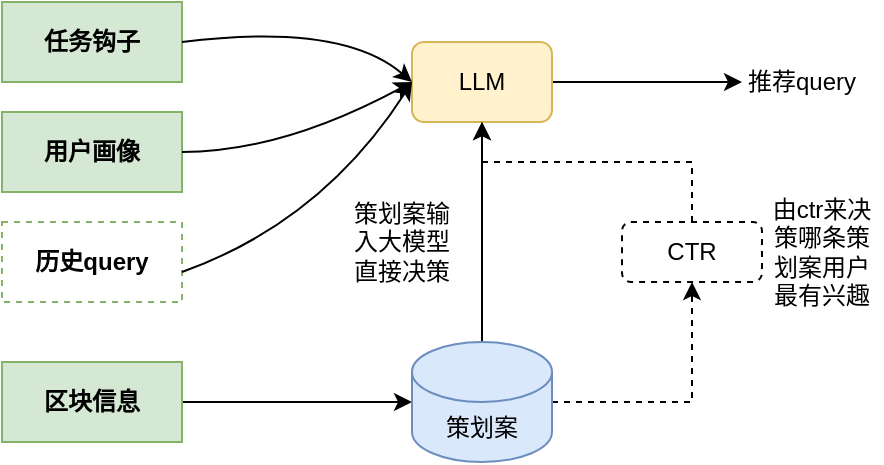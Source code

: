 <mxfile version="24.2.8" type="github">
  <diagram name="第 1 页" id="tGUv09bCLx-7_FzfIEUT">
    <mxGraphModel dx="1242" dy="320" grid="1" gridSize="10" guides="1" tooltips="1" connect="1" arrows="1" fold="1" page="1" pageScale="1" pageWidth="1200" pageHeight="500" math="0" shadow="0">
      <root>
        <mxCell id="0" />
        <mxCell id="1" parent="0" />
        <mxCell id="SOLXoh9_7cMC0UNNO5Gq-1" value="&lt;div&gt;&lt;b&gt;任务钩子&lt;/b&gt;&lt;/div&gt;" style="rounded=0;whiteSpace=wrap;html=1;fillColor=#d5e8d4;strokeColor=#82b366;" parent="1" vertex="1">
          <mxGeometry x="110" y="600" width="90" height="40" as="geometry" />
        </mxCell>
        <mxCell id="SOLXoh9_7cMC0UNNO5Gq-2" value="&lt;div&gt;&lt;b&gt;用户画像&lt;/b&gt;&lt;/div&gt;" style="rounded=0;whiteSpace=wrap;html=1;fillColor=#d5e8d4;strokeColor=#82b366;" parent="1" vertex="1">
          <mxGeometry x="110" y="655" width="90" height="40" as="geometry" />
        </mxCell>
        <mxCell id="SOLXoh9_7cMC0UNNO5Gq-6" value="" style="edgeStyle=orthogonalEdgeStyle;rounded=0;orthogonalLoop=1;jettySize=auto;html=1;" parent="1" source="SOLXoh9_7cMC0UNNO5Gq-3" target="SOLXoh9_7cMC0UNNO5Gq-5" edge="1">
          <mxGeometry relative="1" as="geometry" />
        </mxCell>
        <mxCell id="SOLXoh9_7cMC0UNNO5Gq-3" value="&lt;div&gt;&lt;b&gt;区块信息&lt;/b&gt;&lt;/div&gt;" style="rounded=0;whiteSpace=wrap;html=1;fillColor=#d5e8d4;strokeColor=#82b366;" parent="1" vertex="1">
          <mxGeometry x="110" y="780" width="90" height="40" as="geometry" />
        </mxCell>
        <mxCell id="SOLXoh9_7cMC0UNNO5Gq-9" value="" style="edgeStyle=orthogonalEdgeStyle;rounded=0;orthogonalLoop=1;jettySize=auto;html=1;" parent="1" source="SOLXoh9_7cMC0UNNO5Gq-4" target="SOLXoh9_7cMC0UNNO5Gq-8" edge="1">
          <mxGeometry relative="1" as="geometry" />
        </mxCell>
        <mxCell id="SOLXoh9_7cMC0UNNO5Gq-4" value="LLM" style="rounded=1;whiteSpace=wrap;html=1;fillColor=#fff2cc;strokeColor=#d6b656;" parent="1" vertex="1">
          <mxGeometry x="315" y="620" width="70" height="40" as="geometry" />
        </mxCell>
        <mxCell id="SOLXoh9_7cMC0UNNO5Gq-7" value="" style="edgeStyle=orthogonalEdgeStyle;rounded=0;orthogonalLoop=1;jettySize=auto;html=1;" parent="1" source="SOLXoh9_7cMC0UNNO5Gq-5" target="SOLXoh9_7cMC0UNNO5Gq-4" edge="1">
          <mxGeometry relative="1" as="geometry" />
        </mxCell>
        <mxCell id="SOLXoh9_7cMC0UNNO5Gq-11" style="edgeStyle=orthogonalEdgeStyle;rounded=0;orthogonalLoop=1;jettySize=auto;html=1;entryX=0.5;entryY=1;entryDx=0;entryDy=0;dashed=1;" parent="1" source="SOLXoh9_7cMC0UNNO5Gq-5" target="SOLXoh9_7cMC0UNNO5Gq-10" edge="1">
          <mxGeometry relative="1" as="geometry" />
        </mxCell>
        <mxCell id="SOLXoh9_7cMC0UNNO5Gq-5" value="策划案" style="shape=cylinder3;whiteSpace=wrap;html=1;boundedLbl=1;backgroundOutline=1;size=15;fillColor=#dae8fc;strokeColor=#6c8ebf;" parent="1" vertex="1">
          <mxGeometry x="315" y="770" width="70" height="60" as="geometry" />
        </mxCell>
        <mxCell id="SOLXoh9_7cMC0UNNO5Gq-8" value="推荐query" style="text;html=1;align=center;verticalAlign=middle;whiteSpace=wrap;rounded=0;" parent="1" vertex="1">
          <mxGeometry x="480" y="625" width="60" height="30" as="geometry" />
        </mxCell>
        <mxCell id="SOLXoh9_7cMC0UNNO5Gq-12" style="edgeStyle=orthogonalEdgeStyle;rounded=0;orthogonalLoop=1;jettySize=auto;html=1;exitX=0.5;exitY=0;exitDx=0;exitDy=0;entryX=0.5;entryY=1;entryDx=0;entryDy=0;dashed=1;" parent="1" source="SOLXoh9_7cMC0UNNO5Gq-10" target="SOLXoh9_7cMC0UNNO5Gq-4" edge="1">
          <mxGeometry relative="1" as="geometry">
            <Array as="points">
              <mxPoint x="455" y="680" />
              <mxPoint x="350" y="680" />
            </Array>
          </mxGeometry>
        </mxCell>
        <mxCell id="SOLXoh9_7cMC0UNNO5Gq-10" value="CTR" style="rounded=1;whiteSpace=wrap;html=1;dashed=1;" parent="1" vertex="1">
          <mxGeometry x="420" y="710" width="70" height="30" as="geometry" />
        </mxCell>
        <mxCell id="SOLXoh9_7cMC0UNNO5Gq-13" value="策划案输入大模型直接决策" style="text;html=1;align=center;verticalAlign=middle;whiteSpace=wrap;rounded=0;" parent="1" vertex="1">
          <mxGeometry x="280" y="690" width="60" height="60" as="geometry" />
        </mxCell>
        <mxCell id="SOLXoh9_7cMC0UNNO5Gq-14" value="" style="curved=1;endArrow=classic;html=1;rounded=0;exitX=1;exitY=0.5;exitDx=0;exitDy=0;entryX=0;entryY=0.5;entryDx=0;entryDy=0;" parent="1" source="SOLXoh9_7cMC0UNNO5Gq-1" target="SOLXoh9_7cMC0UNNO5Gq-4" edge="1">
          <mxGeometry width="50" height="50" relative="1" as="geometry">
            <mxPoint x="570" y="560" as="sourcePoint" />
            <mxPoint x="620" y="510" as="targetPoint" />
            <Array as="points">
              <mxPoint x="280" y="610" />
            </Array>
          </mxGeometry>
        </mxCell>
        <mxCell id="SOLXoh9_7cMC0UNNO5Gq-15" value="" style="curved=1;endArrow=classic;html=1;rounded=0;entryX=0;entryY=0.5;entryDx=0;entryDy=0;" parent="1" target="SOLXoh9_7cMC0UNNO5Gq-4" edge="1">
          <mxGeometry width="50" height="50" relative="1" as="geometry">
            <mxPoint x="200" y="675" as="sourcePoint" />
            <mxPoint x="250" y="625" as="targetPoint" />
            <Array as="points">
              <mxPoint x="250" y="675" />
            </Array>
          </mxGeometry>
        </mxCell>
        <mxCell id="SOLXoh9_7cMC0UNNO5Gq-16" value="由ctr来决策哪条策划案用户最有兴趣" style="text;html=1;align=center;verticalAlign=middle;whiteSpace=wrap;rounded=0;" parent="1" vertex="1">
          <mxGeometry x="490" y="685" width="60" height="80" as="geometry" />
        </mxCell>
        <mxCell id="PzvPP5ffxogHaYeEJJZT-1" value="&lt;b&gt;历史query&lt;/b&gt;" style="rounded=0;whiteSpace=wrap;html=1;fillColor=none;strokeColor=#82b366;dashed=1;" vertex="1" parent="1">
          <mxGeometry x="110" y="710" width="90" height="40" as="geometry" />
        </mxCell>
        <mxCell id="PzvPP5ffxogHaYeEJJZT-2" value="" style="curved=1;endArrow=classic;html=1;rounded=0;entryX=0;entryY=0.5;entryDx=0;entryDy=0;" edge="1" parent="1" target="SOLXoh9_7cMC0UNNO5Gq-4">
          <mxGeometry width="50" height="50" relative="1" as="geometry">
            <mxPoint x="200" y="735" as="sourcePoint" />
            <mxPoint x="250" y="685" as="targetPoint" />
            <Array as="points">
              <mxPoint x="270" y="710" />
            </Array>
          </mxGeometry>
        </mxCell>
      </root>
    </mxGraphModel>
  </diagram>
</mxfile>
